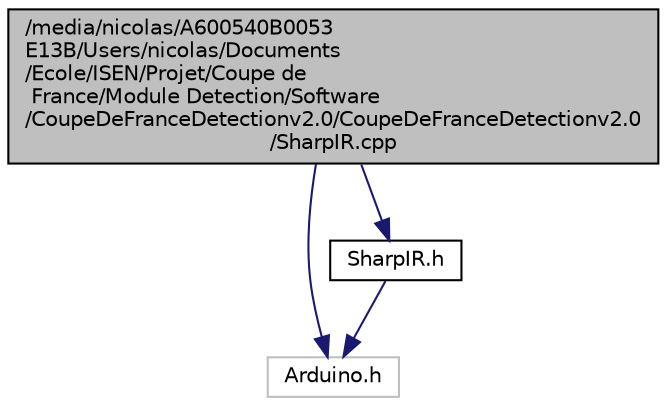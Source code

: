digraph "/media/nicolas/A600540B0053E13B/Users/nicolas/Documents/Ecole/ISEN/Projet/Coupe de France/Module Detection/Software/CoupeDeFranceDetectionv2.0/CoupeDeFranceDetectionv2.0/SharpIR.cpp"
{
  edge [fontname="Helvetica",fontsize="10",labelfontname="Helvetica",labelfontsize="10"];
  node [fontname="Helvetica",fontsize="10",shape=record];
  Node1 [label="/media/nicolas/A600540B0053\lE13B/Users/nicolas/Documents\l/Ecole/ISEN/Projet/Coupe de\l France/Module Detection/Software\l/CoupeDeFranceDetectionv2.0/CoupeDeFranceDetectionv2.0\l/SharpIR.cpp",height=0.2,width=0.4,color="black", fillcolor="grey75", style="filled" fontcolor="black"];
  Node1 -> Node2 [color="midnightblue",fontsize="10",style="solid",fontname="Helvetica"];
  Node2 [label="Arduino.h",height=0.2,width=0.4,color="grey75", fillcolor="white", style="filled"];
  Node1 -> Node3 [color="midnightblue",fontsize="10",style="solid",fontname="Helvetica"];
  Node3 [label="SharpIR.h",height=0.2,width=0.4,color="black", fillcolor="white", style="filled",URL="$_sharp_i_r_8h.html"];
  Node3 -> Node2 [color="midnightblue",fontsize="10",style="solid",fontname="Helvetica"];
}
